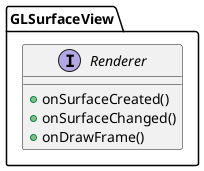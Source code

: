 @startuml

show GLSurfaceView.Renderer methods
interface GLSurfaceView.Renderer {
  +onSurfaceCreated()
  +onSurfaceChanged()
  +onDrawFrame()
}

@enduml